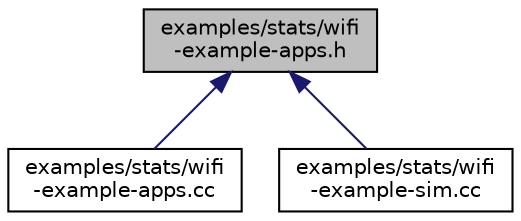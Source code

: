 digraph "examples/stats/wifi-example-apps.h"
{
 // LATEX_PDF_SIZE
  edge [fontname="Helvetica",fontsize="10",labelfontname="Helvetica",labelfontsize="10"];
  node [fontname="Helvetica",fontsize="10",shape=record];
  Node1 [label="examples/stats/wifi\l-example-apps.h",height=0.2,width=0.4,color="black", fillcolor="grey75", style="filled", fontcolor="black",tooltip=" "];
  Node1 -> Node2 [dir="back",color="midnightblue",fontsize="10",style="solid",fontname="Helvetica"];
  Node2 [label="examples/stats/wifi\l-example-apps.cc",height=0.2,width=0.4,color="black", fillcolor="white", style="filled",URL="$wifi-example-apps_8cc.html",tooltip=" "];
  Node1 -> Node3 [dir="back",color="midnightblue",fontsize="10",style="solid",fontname="Helvetica"];
  Node3 [label="examples/stats/wifi\l-example-sim.cc",height=0.2,width=0.4,color="black", fillcolor="white", style="filled",URL="$wifi-example-sim_8cc.html",tooltip=" "];
}
